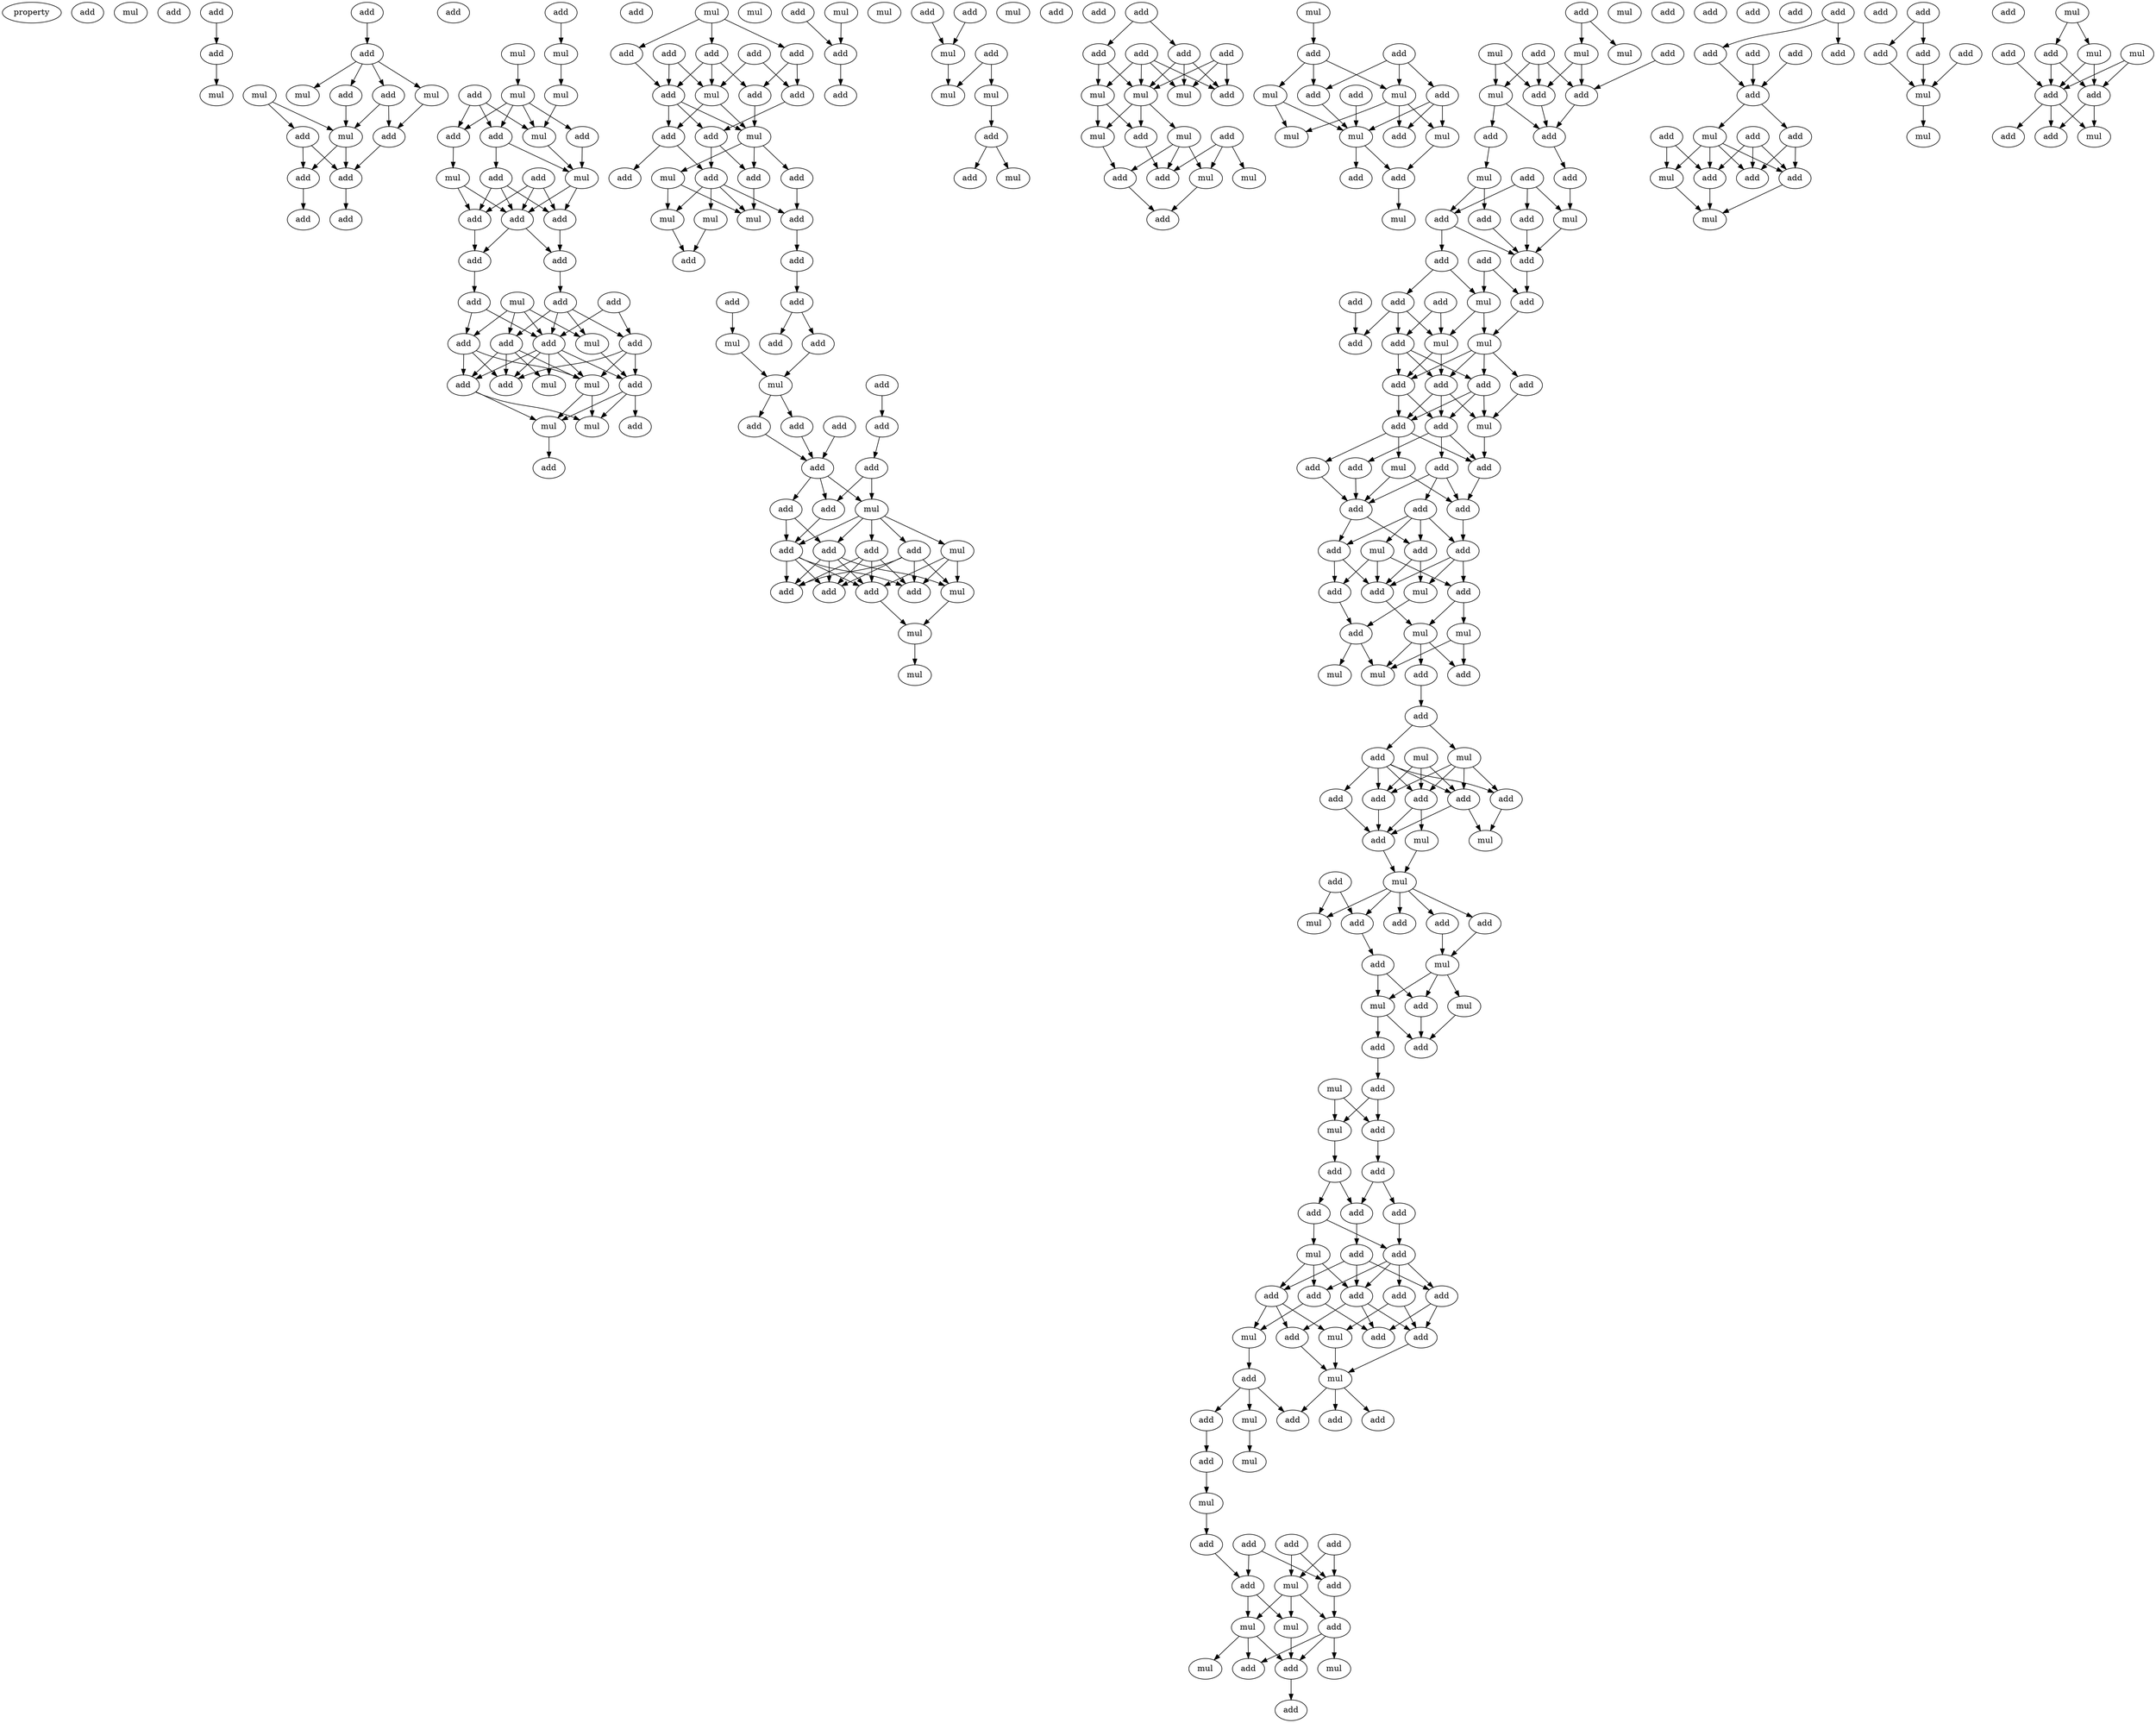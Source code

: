 digraph {
    node [fontcolor=black]
    property [mul=2,lf=1.6]
    0 [ label = add ];
    1 [ label = mul ];
    2 [ label = add ];
    3 [ label = add ];
    4 [ label = add ];
    5 [ label = add ];
    6 [ label = mul ];
    7 [ label = add ];
    8 [ label = add ];
    9 [ label = add ];
    10 [ label = mul ];
    11 [ label = mul ];
    12 [ label = add ];
    13 [ label = mul ];
    14 [ label = mul ];
    15 [ label = add ];
    16 [ label = add ];
    17 [ label = add ];
    18 [ label = add ];
    19 [ label = add ];
    20 [ label = add ];
    21 [ label = add ];
    22 [ label = mul ];
    23 [ label = mul ];
    24 [ label = mul ];
    25 [ label = add ];
    26 [ label = mul ];
    27 [ label = add ];
    28 [ label = mul ];
    29 [ label = add ];
    30 [ label = add ];
    31 [ label = add ];
    32 [ label = mul ];
    33 [ label = add ];
    34 [ label = mul ];
    35 [ label = add ];
    36 [ label = add ];
    37 [ label = add ];
    38 [ label = add ];
    39 [ label = add ];
    40 [ label = add ];
    41 [ label = add ];
    42 [ label = mul ];
    43 [ label = add ];
    44 [ label = mul ];
    45 [ label = add ];
    46 [ label = add ];
    47 [ label = add ];
    48 [ label = add ];
    49 [ label = add ];
    50 [ label = add ];
    51 [ label = mul ];
    52 [ label = add ];
    53 [ label = mul ];
    54 [ label = add ];
    55 [ label = add ];
    56 [ label = mul ];
    57 [ label = mul ];
    58 [ label = add ];
    59 [ label = mul ];
    60 [ label = add ];
    61 [ label = add ];
    62 [ label = add ];
    63 [ label = add ];
    64 [ label = add ];
    65 [ label = mul ];
    66 [ label = add ];
    67 [ label = add ];
    68 [ label = add ];
    69 [ label = mul ];
    70 [ label = add ];
    71 [ label = add ];
    72 [ label = add ];
    73 [ label = mul ];
    74 [ label = add ];
    75 [ label = add ];
    76 [ label = add ];
    77 [ label = mul ];
    78 [ label = add ];
    79 [ label = mul ];
    80 [ label = mul ];
    81 [ label = add ];
    82 [ label = add ];
    83 [ label = add ];
    84 [ label = add ];
    85 [ label = add ];
    86 [ label = mul ];
    87 [ label = add ];
    88 [ label = add ];
    89 [ label = mul ];
    90 [ label = add ];
    91 [ label = add ];
    92 [ label = mul ];
    93 [ label = add ];
    94 [ label = add ];
    95 [ label = add ];
    96 [ label = add ];
    97 [ label = add ];
    98 [ label = add ];
    99 [ label = mul ];
    100 [ label = add ];
    101 [ label = mul ];
    102 [ label = add ];
    103 [ label = add ];
    104 [ label = add ];
    105 [ label = add ];
    106 [ label = add ];
    107 [ label = add ];
    108 [ label = mul ];
    109 [ label = add ];
    110 [ label = mul ];
    111 [ label = add ];
    112 [ label = mul ];
    113 [ label = mul ];
    114 [ label = mul ];
    115 [ label = add ];
    116 [ label = add ];
    117 [ label = add ];
    118 [ label = add ];
    119 [ label = add ];
    120 [ label = mul ];
    121 [ label = mul ];
    122 [ label = mul ];
    123 [ label = add ];
    124 [ label = mul ];
    125 [ label = add ];
    126 [ label = add ];
    127 [ label = add ];
    128 [ label = mul ];
    129 [ label = add ];
    130 [ label = add ];
    131 [ label = add ];
    132 [ label = add ];
    133 [ label = add ];
    134 [ label = mul ];
    135 [ label = mul ];
    136 [ label = add ];
    137 [ label = mul ];
    138 [ label = mul ];
    139 [ label = add ];
    140 [ label = mul ];
    141 [ label = add ];
    142 [ label = add ];
    143 [ label = mul ];
    144 [ label = add ];
    145 [ label = mul ];
    146 [ label = mul ];
    147 [ label = add ];
    148 [ label = add ];
    149 [ label = add ];
    150 [ label = add ];
    151 [ label = mul ];
    152 [ label = mul ];
    153 [ label = add ];
    154 [ label = add ];
    155 [ label = add ];
    156 [ label = mul ];
    157 [ label = mul ];
    158 [ label = mul ];
    159 [ label = add ];
    160 [ label = add ];
    161 [ label = mul ];
    162 [ label = add ];
    163 [ label = mul ];
    164 [ label = add ];
    165 [ label = mul ];
    166 [ label = mul ];
    167 [ label = add ];
    168 [ label = add ];
    169 [ label = add ];
    170 [ label = mul ];
    171 [ label = add ];
    172 [ label = add ];
    173 [ label = add ];
    174 [ label = mul ];
    175 [ label = add ];
    176 [ label = add ];
    177 [ label = add ];
    178 [ label = mul ];
    179 [ label = add ];
    180 [ label = add ];
    181 [ label = add ];
    182 [ label = add ];
    183 [ label = add ];
    184 [ label = mul ];
    185 [ label = add ];
    186 [ label = add ];
    187 [ label = add ];
    188 [ label = add ];
    189 [ label = add ];
    190 [ label = mul ];
    191 [ label = mul ];
    192 [ label = add ];
    193 [ label = add ];
    194 [ label = add ];
    195 [ label = add ];
    196 [ label = mul ];
    197 [ label = mul ];
    198 [ label = add ];
    199 [ label = add ];
    200 [ label = add ];
    201 [ label = mul ];
    202 [ label = add ];
    203 [ label = add ];
    204 [ label = add ];
    205 [ label = add ];
    206 [ label = add ];
    207 [ label = add ];
    208 [ label = add ];
    209 [ label = add ];
    210 [ label = mul ];
    211 [ label = add ];
    212 [ label = mul ];
    213 [ label = add ];
    214 [ label = add ];
    215 [ label = add ];
    216 [ label = mul ];
    217 [ label = add ];
    218 [ label = mul ];
    219 [ label = add ];
    220 [ label = add ];
    221 [ label = mul ];
    222 [ label = mul ];
    223 [ label = add ];
    224 [ label = add ];
    225 [ label = mul ];
    226 [ label = mul ];
    227 [ label = add ];
    228 [ label = add ];
    229 [ label = add ];
    230 [ label = add ];
    231 [ label = add ];
    232 [ label = add ];
    233 [ label = mul ];
    234 [ label = add ];
    235 [ label = mul ];
    236 [ label = mul ];
    237 [ label = add ];
    238 [ label = mul ];
    239 [ label = add ];
    240 [ label = add ];
    241 [ label = add ];
    242 [ label = add ];
    243 [ label = add ];
    244 [ label = mul ];
    245 [ label = mul ];
    246 [ label = add ];
    247 [ label = mul ];
    248 [ label = add ];
    249 [ label = add ];
    250 [ label = add ];
    251 [ label = mul ];
    252 [ label = mul ];
    253 [ label = add ];
    254 [ label = add ];
    255 [ label = add ];
    256 [ label = add ];
    257 [ label = add ];
    258 [ label = add ];
    259 [ label = mul ];
    260 [ label = add ];
    261 [ label = add ];
    262 [ label = add ];
    263 [ label = add ];
    264 [ label = add ];
    265 [ label = add ];
    266 [ label = add ];
    267 [ label = mul ];
    268 [ label = add ];
    269 [ label = add ];
    270 [ label = mul ];
    271 [ label = add ];
    272 [ label = add ];
    273 [ label = mul ];
    274 [ label = mul ];
    275 [ label = add ];
    276 [ label = add ];
    277 [ label = add ];
    278 [ label = add ];
    279 [ label = mul ];
    280 [ label = add ];
    281 [ label = mul ];
    282 [ label = add ];
    283 [ label = add ];
    284 [ label = add ];
    285 [ label = add ];
    286 [ label = add ];
    287 [ label = add ];
    288 [ label = mul ];
    289 [ label = add ];
    290 [ label = add ];
    291 [ label = mul ];
    292 [ label = mul ];
    293 [ label = mul ];
    294 [ label = mul ];
    295 [ label = add ];
    296 [ label = add ];
    297 [ label = add ];
    298 [ label = add ];
    299 [ label = add ];
    300 [ label = add ];
    301 [ label = add ];
    302 [ label = add ];
    303 [ label = add ];
    304 [ label = add ];
    305 [ label = add ];
    306 [ label = add ];
    307 [ label = add ];
    308 [ label = add ];
    309 [ label = add ];
    310 [ label = mul ];
    311 [ label = add ];
    312 [ label = mul ];
    313 [ label = add ];
    314 [ label = add ];
    315 [ label = mul ];
    316 [ label = add ];
    317 [ label = add ];
    318 [ label = add ];
    319 [ label = add ];
    320 [ label = add ];
    321 [ label = mul ];
    322 [ label = mul ];
    323 [ label = mul ];
    324 [ label = add ];
    325 [ label = add ];
    326 [ label = mul ];
    327 [ label = mul ];
    328 [ label = add ];
    329 [ label = add ];
    330 [ label = mul ];
    331 [ label = add ];
    332 [ label = add ];
    3 -> 4 [ name = 0 ];
    4 -> 6 [ name = 1 ];
    5 -> 8 [ name = 2 ];
    8 -> 9 [ name = 3 ];
    8 -> 10 [ name = 4 ];
    8 -> 12 [ name = 5 ];
    8 -> 13 [ name = 6 ];
    9 -> 14 [ name = 7 ];
    11 -> 14 [ name = 8 ];
    11 -> 16 [ name = 9 ];
    12 -> 14 [ name = 10 ];
    12 -> 15 [ name = 11 ];
    13 -> 15 [ name = 12 ];
    14 -> 17 [ name = 13 ];
    14 -> 18 [ name = 14 ];
    15 -> 18 [ name = 15 ];
    16 -> 17 [ name = 16 ];
    16 -> 18 [ name = 17 ];
    17 -> 21 [ name = 18 ];
    18 -> 20 [ name = 19 ];
    19 -> 23 [ name = 20 ];
    22 -> 24 [ name = 21 ];
    23 -> 26 [ name = 22 ];
    24 -> 27 [ name = 23 ];
    24 -> 28 [ name = 24 ];
    24 -> 29 [ name = 25 ];
    24 -> 30 [ name = 26 ];
    25 -> 28 [ name = 27 ];
    25 -> 29 [ name = 28 ];
    25 -> 30 [ name = 29 ];
    26 -> 28 [ name = 30 ];
    27 -> 34 [ name = 31 ];
    28 -> 34 [ name = 32 ];
    29 -> 33 [ name = 33 ];
    29 -> 34 [ name = 34 ];
    30 -> 32 [ name = 35 ];
    31 -> 35 [ name = 36 ];
    31 -> 36 [ name = 37 ];
    31 -> 37 [ name = 38 ];
    32 -> 35 [ name = 39 ];
    32 -> 37 [ name = 40 ];
    33 -> 35 [ name = 41 ];
    33 -> 36 [ name = 42 ];
    33 -> 37 [ name = 43 ];
    34 -> 35 [ name = 44 ];
    34 -> 36 [ name = 45 ];
    35 -> 38 [ name = 46 ];
    35 -> 39 [ name = 47 ];
    36 -> 38 [ name = 48 ];
    37 -> 39 [ name = 49 ];
    38 -> 40 [ name = 50 ];
    39 -> 41 [ name = 51 ];
    40 -> 44 [ name = 52 ];
    40 -> 45 [ name = 53 ];
    40 -> 46 [ name = 54 ];
    40 -> 48 [ name = 55 ];
    41 -> 46 [ name = 56 ];
    41 -> 47 [ name = 57 ];
    42 -> 44 [ name = 58 ];
    42 -> 45 [ name = 59 ];
    42 -> 46 [ name = 60 ];
    42 -> 47 [ name = 61 ];
    43 -> 46 [ name = 62 ];
    43 -> 48 [ name = 63 ];
    44 -> 49 [ name = 64 ];
    45 -> 50 [ name = 65 ];
    45 -> 51 [ name = 66 ];
    45 -> 52 [ name = 67 ];
    45 -> 53 [ name = 68 ];
    46 -> 49 [ name = 69 ];
    46 -> 50 [ name = 70 ];
    46 -> 51 [ name = 71 ];
    46 -> 52 [ name = 72 ];
    46 -> 53 [ name = 73 ];
    47 -> 50 [ name = 74 ];
    47 -> 51 [ name = 75 ];
    47 -> 52 [ name = 76 ];
    48 -> 49 [ name = 77 ];
    48 -> 50 [ name = 78 ];
    48 -> 51 [ name = 79 ];
    49 -> 55 [ name = 80 ];
    49 -> 56 [ name = 81 ];
    49 -> 57 [ name = 82 ];
    51 -> 56 [ name = 83 ];
    51 -> 57 [ name = 84 ];
    52 -> 56 [ name = 85 ];
    52 -> 57 [ name = 86 ];
    57 -> 58 [ name = 87 ];
    59 -> 62 [ name = 88 ];
    59 -> 63 [ name = 89 ];
    59 -> 64 [ name = 90 ];
    60 -> 65 [ name = 91 ];
    60 -> 66 [ name = 92 ];
    61 -> 65 [ name = 93 ];
    61 -> 68 [ name = 94 ];
    62 -> 68 [ name = 95 ];
    63 -> 65 [ name = 96 ];
    63 -> 67 [ name = 97 ];
    63 -> 68 [ name = 98 ];
    64 -> 66 [ name = 99 ];
    64 -> 67 [ name = 100 ];
    65 -> 69 [ name = 101 ];
    65 -> 70 [ name = 102 ];
    66 -> 71 [ name = 103 ];
    67 -> 69 [ name = 104 ];
    68 -> 69 [ name = 105 ];
    68 -> 70 [ name = 106 ];
    68 -> 71 [ name = 107 ];
    69 -> 73 [ name = 108 ];
    69 -> 74 [ name = 109 ];
    69 -> 76 [ name = 110 ];
    70 -> 72 [ name = 111 ];
    70 -> 75 [ name = 112 ];
    71 -> 74 [ name = 113 ];
    71 -> 75 [ name = 114 ];
    73 -> 77 [ name = 115 ];
    73 -> 79 [ name = 116 ];
    74 -> 77 [ name = 117 ];
    75 -> 77 [ name = 118 ];
    75 -> 78 [ name = 119 ];
    75 -> 79 [ name = 120 ];
    75 -> 80 [ name = 121 ];
    76 -> 78 [ name = 122 ];
    78 -> 82 [ name = 123 ];
    79 -> 81 [ name = 124 ];
    80 -> 81 [ name = 125 ];
    82 -> 84 [ name = 126 ];
    83 -> 86 [ name = 127 ];
    84 -> 85 [ name = 128 ];
    84 -> 87 [ name = 129 ];
    85 -> 89 [ name = 130 ];
    86 -> 89 [ name = 131 ];
    88 -> 91 [ name = 132 ];
    89 -> 90 [ name = 133 ];
    89 -> 94 [ name = 134 ];
    90 -> 95 [ name = 135 ];
    91 -> 96 [ name = 136 ];
    93 -> 95 [ name = 137 ];
    94 -> 95 [ name = 138 ];
    95 -> 97 [ name = 139 ];
    95 -> 98 [ name = 140 ];
    95 -> 99 [ name = 141 ];
    96 -> 98 [ name = 142 ];
    96 -> 99 [ name = 143 ];
    97 -> 100 [ name = 144 ];
    97 -> 102 [ name = 145 ];
    98 -> 102 [ name = 146 ];
    99 -> 100 [ name = 147 ];
    99 -> 101 [ name = 148 ];
    99 -> 102 [ name = 149 ];
    99 -> 103 [ name = 150 ];
    99 -> 104 [ name = 151 ];
    100 -> 106 [ name = 152 ];
    100 -> 107 [ name = 153 ];
    100 -> 108 [ name = 154 ];
    100 -> 109 [ name = 155 ];
    101 -> 105 [ name = 156 ];
    101 -> 108 [ name = 157 ];
    101 -> 109 [ name = 158 ];
    102 -> 105 [ name = 159 ];
    102 -> 106 [ name = 160 ];
    102 -> 107 [ name = 161 ];
    102 -> 109 [ name = 162 ];
    103 -> 105 [ name = 163 ];
    103 -> 106 [ name = 164 ];
    103 -> 107 [ name = 165 ];
    103 -> 109 [ name = 166 ];
    104 -> 105 [ name = 167 ];
    104 -> 106 [ name = 168 ];
    104 -> 107 [ name = 169 ];
    104 -> 108 [ name = 170 ];
    108 -> 110 [ name = 171 ];
    109 -> 110 [ name = 172 ];
    110 -> 112 [ name = 173 ];
    111 -> 115 [ name = 174 ];
    113 -> 115 [ name = 175 ];
    115 -> 116 [ name = 176 ];
    117 -> 120 [ name = 177 ];
    118 -> 120 [ name = 178 ];
    119 -> 121 [ name = 179 ];
    119 -> 122 [ name = 180 ];
    120 -> 122 [ name = 181 ];
    121 -> 123 [ name = 182 ];
    123 -> 125 [ name = 183 ];
    123 -> 128 [ name = 184 ];
    129 -> 130 [ name = 185 ];
    129 -> 133 [ name = 186 ];
    130 -> 134 [ name = 187 ];
    130 -> 137 [ name = 188 ];
    131 -> 134 [ name = 189 ];
    131 -> 135 [ name = 190 ];
    131 -> 136 [ name = 191 ];
    132 -> 134 [ name = 192 ];
    132 -> 135 [ name = 193 ];
    132 -> 136 [ name = 194 ];
    132 -> 137 [ name = 195 ];
    133 -> 134 [ name = 196 ];
    133 -> 135 [ name = 197 ];
    133 -> 136 [ name = 198 ];
    134 -> 138 [ name = 199 ];
    134 -> 140 [ name = 200 ];
    134 -> 141 [ name = 201 ];
    137 -> 140 [ name = 202 ];
    137 -> 141 [ name = 203 ];
    138 -> 142 [ name = 204 ];
    138 -> 144 [ name = 205 ];
    138 -> 145 [ name = 206 ];
    139 -> 142 [ name = 207 ];
    139 -> 143 [ name = 208 ];
    139 -> 145 [ name = 209 ];
    140 -> 144 [ name = 210 ];
    141 -> 142 [ name = 211 ];
    144 -> 147 [ name = 212 ];
    145 -> 147 [ name = 213 ];
    146 -> 148 [ name = 214 ];
    148 -> 151 [ name = 215 ];
    148 -> 152 [ name = 216 ];
    148 -> 154 [ name = 217 ];
    149 -> 150 [ name = 218 ];
    149 -> 152 [ name = 219 ];
    149 -> 154 [ name = 220 ];
    150 -> 155 [ name = 221 ];
    150 -> 156 [ name = 222 ];
    150 -> 157 [ name = 223 ];
    151 -> 157 [ name = 224 ];
    151 -> 158 [ name = 225 ];
    152 -> 155 [ name = 226 ];
    152 -> 156 [ name = 227 ];
    152 -> 158 [ name = 228 ];
    153 -> 157 [ name = 229 ];
    154 -> 157 [ name = 230 ];
    156 -> 160 [ name = 231 ];
    157 -> 159 [ name = 232 ];
    157 -> 160 [ name = 233 ];
    160 -> 161 [ name = 234 ];
    162 -> 165 [ name = 235 ];
    162 -> 166 [ name = 236 ];
    163 -> 169 [ name = 237 ];
    163 -> 170 [ name = 238 ];
    164 -> 168 [ name = 239 ];
    166 -> 168 [ name = 240 ];
    166 -> 169 [ name = 241 ];
    167 -> 168 [ name = 242 ];
    167 -> 169 [ name = 243 ];
    167 -> 170 [ name = 244 ];
    168 -> 171 [ name = 245 ];
    169 -> 171 [ name = 246 ];
    170 -> 171 [ name = 247 ];
    170 -> 172 [ name = 248 ];
    171 -> 175 [ name = 249 ];
    172 -> 174 [ name = 250 ];
    173 -> 176 [ name = 251 ];
    173 -> 178 [ name = 252 ];
    173 -> 179 [ name = 253 ];
    174 -> 177 [ name = 254 ];
    174 -> 179 [ name = 255 ];
    175 -> 178 [ name = 256 ];
    176 -> 182 [ name = 257 ];
    177 -> 182 [ name = 258 ];
    178 -> 182 [ name = 259 ];
    179 -> 181 [ name = 260 ];
    179 -> 182 [ name = 261 ];
    180 -> 184 [ name = 262 ];
    180 -> 185 [ name = 263 ];
    181 -> 184 [ name = 264 ];
    181 -> 186 [ name = 265 ];
    182 -> 185 [ name = 266 ];
    183 -> 188 [ name = 267 ];
    184 -> 190 [ name = 268 ];
    184 -> 191 [ name = 269 ];
    185 -> 190 [ name = 270 ];
    186 -> 188 [ name = 271 ];
    186 -> 189 [ name = 272 ];
    186 -> 191 [ name = 273 ];
    187 -> 189 [ name = 274 ];
    187 -> 191 [ name = 275 ];
    189 -> 192 [ name = 276 ];
    189 -> 193 [ name = 277 ];
    189 -> 195 [ name = 278 ];
    190 -> 192 [ name = 279 ];
    190 -> 193 [ name = 280 ];
    190 -> 194 [ name = 281 ];
    190 -> 195 [ name = 282 ];
    191 -> 192 [ name = 283 ];
    191 -> 193 [ name = 284 ];
    192 -> 198 [ name = 285 ];
    192 -> 199 [ name = 286 ];
    193 -> 197 [ name = 287 ];
    193 -> 198 [ name = 288 ];
    193 -> 199 [ name = 289 ];
    194 -> 197 [ name = 290 ];
    195 -> 197 [ name = 291 ];
    195 -> 198 [ name = 292 ];
    195 -> 199 [ name = 293 ];
    197 -> 203 [ name = 294 ];
    198 -> 200 [ name = 295 ];
    198 -> 202 [ name = 296 ];
    198 -> 203 [ name = 297 ];
    199 -> 201 [ name = 298 ];
    199 -> 203 [ name = 299 ];
    199 -> 204 [ name = 300 ];
    200 -> 205 [ name = 301 ];
    201 -> 205 [ name = 302 ];
    201 -> 206 [ name = 303 ];
    202 -> 205 [ name = 304 ];
    202 -> 206 [ name = 305 ];
    202 -> 207 [ name = 306 ];
    203 -> 206 [ name = 307 ];
    204 -> 205 [ name = 308 ];
    205 -> 208 [ name = 309 ];
    205 -> 209 [ name = 310 ];
    206 -> 211 [ name = 311 ];
    207 -> 208 [ name = 312 ];
    207 -> 209 [ name = 313 ];
    207 -> 210 [ name = 314 ];
    207 -> 211 [ name = 315 ];
    208 -> 212 [ name = 316 ];
    208 -> 214 [ name = 317 ];
    209 -> 214 [ name = 318 ];
    209 -> 215 [ name = 319 ];
    210 -> 213 [ name = 320 ];
    210 -> 214 [ name = 321 ];
    210 -> 215 [ name = 322 ];
    211 -> 212 [ name = 323 ];
    211 -> 213 [ name = 324 ];
    211 -> 214 [ name = 325 ];
    212 -> 217 [ name = 326 ];
    213 -> 216 [ name = 327 ];
    213 -> 218 [ name = 328 ];
    214 -> 218 [ name = 329 ];
    215 -> 217 [ name = 330 ];
    216 -> 219 [ name = 331 ];
    216 -> 222 [ name = 332 ];
    217 -> 221 [ name = 333 ];
    217 -> 222 [ name = 334 ];
    218 -> 219 [ name = 335 ];
    218 -> 222 [ name = 336 ];
    218 -> 223 [ name = 337 ];
    223 -> 224 [ name = 338 ];
    224 -> 226 [ name = 339 ];
    224 -> 227 [ name = 340 ];
    225 -> 228 [ name = 341 ];
    225 -> 230 [ name = 342 ];
    225 -> 231 [ name = 343 ];
    226 -> 228 [ name = 344 ];
    226 -> 230 [ name = 345 ];
    226 -> 231 [ name = 346 ];
    226 -> 232 [ name = 347 ];
    227 -> 228 [ name = 348 ];
    227 -> 229 [ name = 349 ];
    227 -> 230 [ name = 350 ];
    227 -> 231 [ name = 351 ];
    227 -> 232 [ name = 352 ];
    228 -> 234 [ name = 353 ];
    228 -> 235 [ name = 354 ];
    229 -> 234 [ name = 355 ];
    230 -> 234 [ name = 356 ];
    231 -> 233 [ name = 357 ];
    231 -> 234 [ name = 358 ];
    232 -> 233 [ name = 359 ];
    234 -> 236 [ name = 360 ];
    235 -> 236 [ name = 361 ];
    236 -> 238 [ name = 362 ];
    236 -> 239 [ name = 363 ];
    236 -> 240 [ name = 364 ];
    236 -> 241 [ name = 365 ];
    236 -> 242 [ name = 366 ];
    237 -> 238 [ name = 367 ];
    237 -> 240 [ name = 368 ];
    239 -> 244 [ name = 369 ];
    240 -> 243 [ name = 370 ];
    242 -> 244 [ name = 371 ];
    243 -> 246 [ name = 372 ];
    243 -> 247 [ name = 373 ];
    244 -> 245 [ name = 374 ];
    244 -> 246 [ name = 375 ];
    244 -> 247 [ name = 376 ];
    245 -> 248 [ name = 377 ];
    246 -> 248 [ name = 378 ];
    247 -> 248 [ name = 379 ];
    247 -> 249 [ name = 380 ];
    249 -> 250 [ name = 381 ];
    250 -> 252 [ name = 382 ];
    250 -> 253 [ name = 383 ];
    251 -> 252 [ name = 384 ];
    251 -> 253 [ name = 385 ];
    252 -> 254 [ name = 386 ];
    253 -> 255 [ name = 387 ];
    254 -> 256 [ name = 388 ];
    254 -> 258 [ name = 389 ];
    255 -> 257 [ name = 390 ];
    255 -> 258 [ name = 391 ];
    256 -> 259 [ name = 392 ];
    256 -> 261 [ name = 393 ];
    257 -> 261 [ name = 394 ];
    258 -> 260 [ name = 395 ];
    259 -> 262 [ name = 396 ];
    259 -> 264 [ name = 397 ];
    259 -> 265 [ name = 398 ];
    260 -> 262 [ name = 399 ];
    260 -> 264 [ name = 400 ];
    260 -> 266 [ name = 401 ];
    261 -> 263 [ name = 402 ];
    261 -> 264 [ name = 403 ];
    261 -> 265 [ name = 404 ];
    261 -> 266 [ name = 405 ];
    262 -> 267 [ name = 406 ];
    262 -> 269 [ name = 407 ];
    262 -> 270 [ name = 408 ];
    263 -> 267 [ name = 409 ];
    263 -> 268 [ name = 410 ];
    264 -> 268 [ name = 411 ];
    264 -> 269 [ name = 412 ];
    264 -> 271 [ name = 413 ];
    265 -> 270 [ name = 414 ];
    265 -> 271 [ name = 415 ];
    266 -> 268 [ name = 416 ];
    266 -> 271 [ name = 417 ];
    267 -> 273 [ name = 418 ];
    268 -> 273 [ name = 419 ];
    269 -> 273 [ name = 420 ];
    270 -> 272 [ name = 421 ];
    272 -> 274 [ name = 422 ];
    272 -> 275 [ name = 423 ];
    272 -> 278 [ name = 424 ];
    273 -> 276 [ name = 425 ];
    273 -> 277 [ name = 426 ];
    273 -> 278 [ name = 427 ];
    274 -> 279 [ name = 428 ];
    275 -> 280 [ name = 429 ];
    280 -> 281 [ name = 430 ];
    281 -> 285 [ name = 431 ];
    282 -> 287 [ name = 432 ];
    282 -> 288 [ name = 433 ];
    283 -> 287 [ name = 434 ];
    283 -> 288 [ name = 435 ];
    285 -> 289 [ name = 436 ];
    286 -> 287 [ name = 437 ];
    286 -> 289 [ name = 438 ];
    287 -> 290 [ name = 439 ];
    288 -> 290 [ name = 440 ];
    288 -> 291 [ name = 441 ];
    288 -> 292 [ name = 442 ];
    289 -> 291 [ name = 443 ];
    289 -> 292 [ name = 444 ];
    290 -> 294 [ name = 445 ];
    290 -> 295 [ name = 446 ];
    290 -> 296 [ name = 447 ];
    291 -> 295 [ name = 448 ];
    292 -> 293 [ name = 449 ];
    292 -> 295 [ name = 450 ];
    292 -> 296 [ name = 451 ];
    295 -> 299 [ name = 452 ];
    300 -> 301 [ name = 453 ];
    300 -> 305 [ name = 454 ];
    301 -> 306 [ name = 455 ];
    302 -> 306 [ name = 456 ];
    304 -> 306 [ name = 457 ];
    306 -> 307 [ name = 458 ];
    306 -> 310 [ name = 459 ];
    307 -> 311 [ name = 460 ];
    307 -> 313 [ name = 461 ];
    308 -> 311 [ name = 462 ];
    308 -> 313 [ name = 463 ];
    308 -> 314 [ name = 464 ];
    309 -> 312 [ name = 465 ];
    309 -> 314 [ name = 466 ];
    310 -> 311 [ name = 467 ];
    310 -> 312 [ name = 468 ];
    310 -> 313 [ name = 469 ];
    310 -> 314 [ name = 470 ];
    311 -> 315 [ name = 471 ];
    312 -> 315 [ name = 472 ];
    314 -> 315 [ name = 473 ];
    316 -> 317 [ name = 474 ];
    316 -> 319 [ name = 475 ];
    317 -> 321 [ name = 476 ];
    319 -> 321 [ name = 477 ];
    320 -> 321 [ name = 478 ];
    321 -> 322 [ name = 479 ];
    323 -> 324 [ name = 480 ];
    323 -> 326 [ name = 481 ];
    324 -> 328 [ name = 482 ];
    324 -> 329 [ name = 483 ];
    325 -> 328 [ name = 484 ];
    326 -> 328 [ name = 485 ];
    326 -> 329 [ name = 486 ];
    327 -> 328 [ name = 487 ];
    327 -> 329 [ name = 488 ];
    328 -> 330 [ name = 489 ];
    328 -> 331 [ name = 490 ];
    328 -> 332 [ name = 491 ];
    329 -> 330 [ name = 492 ];
    329 -> 331 [ name = 493 ];
}
